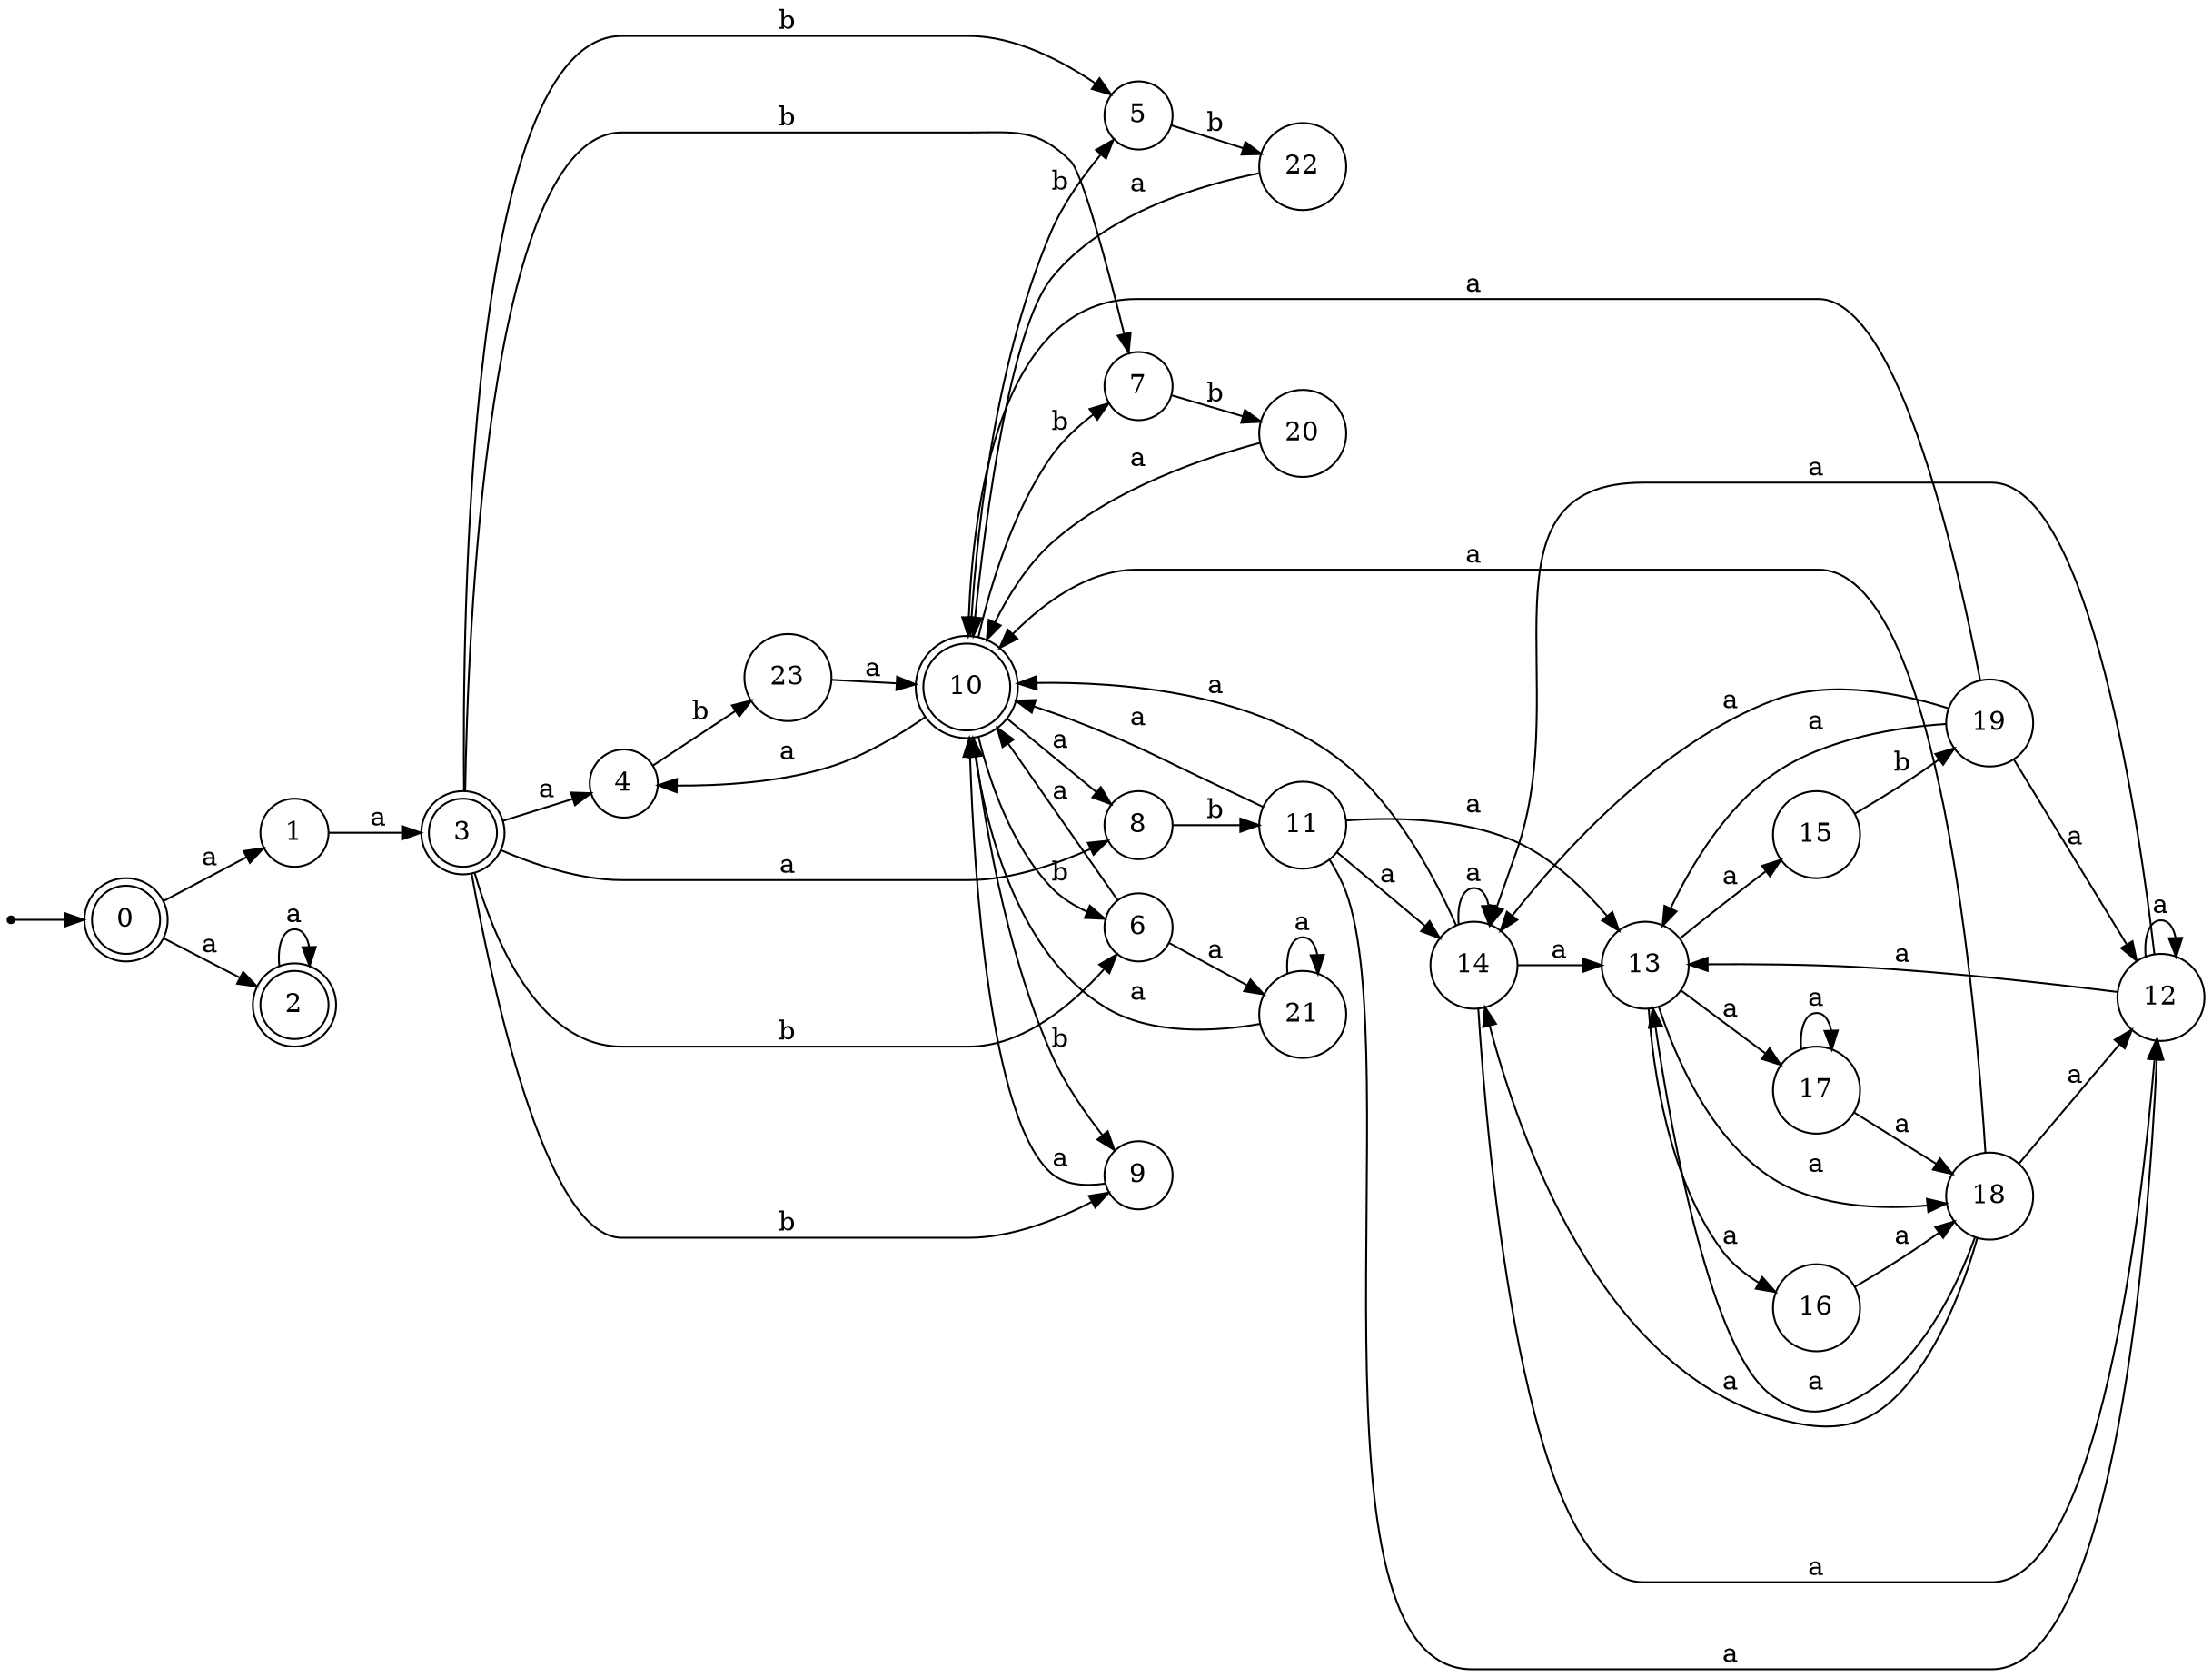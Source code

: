 digraph finite_state_machine {
rankdir=LR;
size="20,20";
node [shape = point]; "dummy0"
node [shape = doublecircle]; "0";"dummy0" -> "0";
node [shape = circle]; "1";
node [shape = doublecircle]; "2";node [shape = doublecircle]; "3";node [shape = circle]; "4";
node [shape = circle]; "5";
node [shape = circle]; "6";
node [shape = circle]; "7";
node [shape = circle]; "8";
node [shape = circle]; "9";
node [shape = doublecircle]; "10";node [shape = circle]; "11";
node [shape = circle]; "12";
node [shape = circle]; "13";
node [shape = circle]; "14";
node [shape = circle]; "15";
node [shape = circle]; "16";
node [shape = circle]; "17";
node [shape = circle]; "18";
node [shape = circle]; "19";
node [shape = circle]; "20";
node [shape = circle]; "21";
node [shape = circle]; "22";
node [shape = circle]; "23";
"0" -> "1" [label = "a"];
 "0" -> "2" [label = "a"];
 "2" -> "2" [label = "a"];
 "1" -> "3" [label = "a"];
 "3" -> "8" [label = "a"];
 "3" -> "4" [label = "a"];
 "3" -> "9" [label = "b"];
 "3" -> "5" [label = "b"];
 "3" -> "6" [label = "b"];
 "3" -> "7" [label = "b"];
 "9" -> "10" [label = "a"];
 "10" -> "8" [label = "a"];
 "10" -> "4" [label = "a"];
 "10" -> "9" [label = "b"];
 "10" -> "5" [label = "b"];
 "10" -> "6" [label = "b"];
 "10" -> "7" [label = "b"];
 "8" -> "11" [label = "b"];
 "11" -> "10" [label = "a"];
 "11" -> "12" [label = "a"];
 "11" -> "13" [label = "a"];
 "11" -> "14" [label = "a"];
 "14" -> "10" [label = "a"];
 "14" -> "12" [label = "a"];
 "14" -> "13" [label = "a"];
 "14" -> "14" [label = "a"];
 "13" -> "16" [label = "a"];
 "13" -> "17" [label = "a"];
 "13" -> "18" [label = "a"];
 "13" -> "15" [label = "a"];
 "18" -> "10" [label = "a"];
 "18" -> "12" [label = "a"];
 "18" -> "13" [label = "a"];
 "18" -> "14" [label = "a"];
 "17" -> "17" [label = "a"];
 "17" -> "18" [label = "a"];
 "16" -> "18" [label = "a"];
 "15" -> "19" [label = "b"];
 "19" -> "10" [label = "a"];
 "19" -> "12" [label = "a"];
 "19" -> "13" [label = "a"];
 "19" -> "14" [label = "a"];
 "12" -> "12" [label = "a"];
 "12" -> "13" [label = "a"];
 "12" -> "14" [label = "a"];
 "7" -> "20" [label = "b"];
 "20" -> "10" [label = "a"];
 "6" -> "10" [label = "a"];
 "6" -> "21" [label = "a"];
 "21" -> "10" [label = "a"];
 "21" -> "21" [label = "a"];
 "5" -> "22" [label = "b"];
 "22" -> "10" [label = "a"];
 "4" -> "23" [label = "b"];
 "23" -> "10" [label = "a"];
 }
